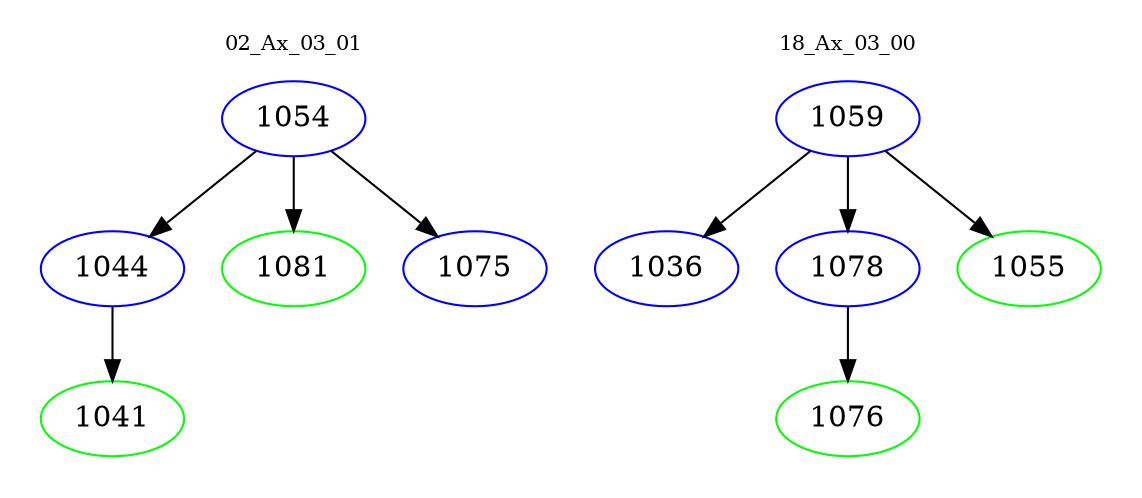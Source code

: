 digraph{
subgraph cluster_0 {
color = white
label = "02_Ax_03_01";
fontsize=10;
T0_1054 [label="1054", color="blue"]
T0_1054 -> T0_1044 [color="black"]
T0_1044 [label="1044", color="blue"]
T0_1044 -> T0_1041 [color="black"]
T0_1041 [label="1041", color="green"]
T0_1054 -> T0_1081 [color="black"]
T0_1081 [label="1081", color="green"]
T0_1054 -> T0_1075 [color="black"]
T0_1075 [label="1075", color="blue"]
}
subgraph cluster_1 {
color = white
label = "18_Ax_03_00";
fontsize=10;
T1_1059 [label="1059", color="blue"]
T1_1059 -> T1_1036 [color="black"]
T1_1036 [label="1036", color="blue"]
T1_1059 -> T1_1078 [color="black"]
T1_1078 [label="1078", color="blue"]
T1_1078 -> T1_1076 [color="black"]
T1_1076 [label="1076", color="green"]
T1_1059 -> T1_1055 [color="black"]
T1_1055 [label="1055", color="green"]
}
}
